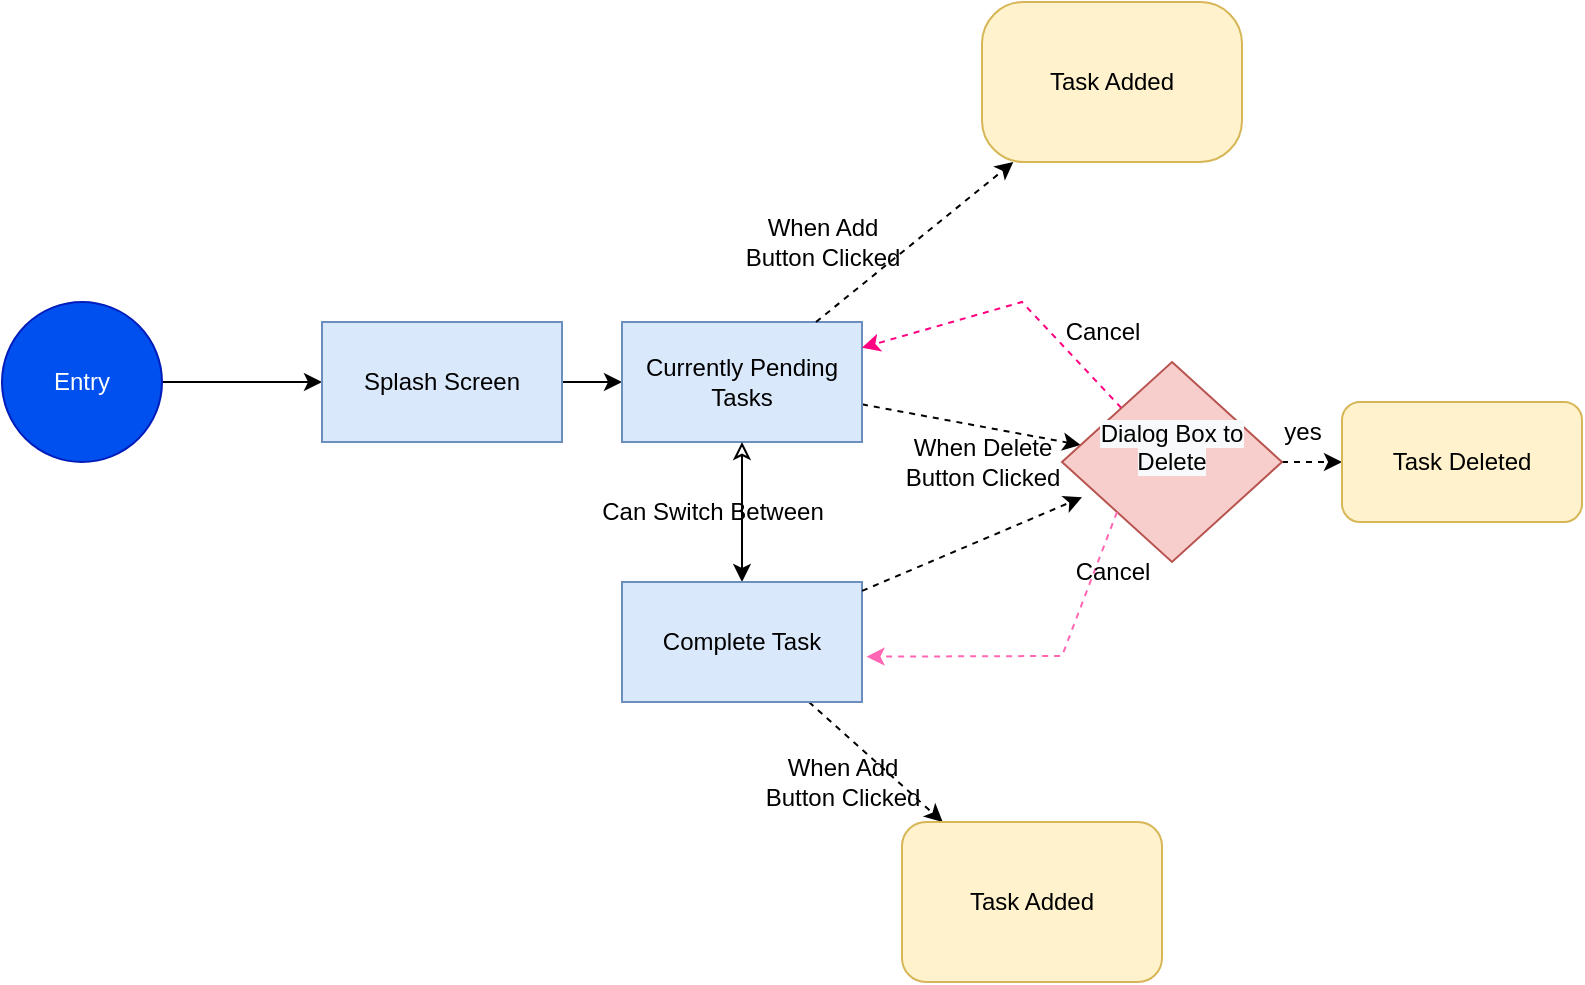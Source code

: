 <mxfile version="20.2.4" type="github" pages="2">
  <diagram id="3JKClkoAWJIU7tLhZZ0c" name="Page-1">
    <mxGraphModel dx="1038" dy="579" grid="1" gridSize="10" guides="1" tooltips="1" connect="1" arrows="1" fold="1" page="1" pageScale="1" pageWidth="827" pageHeight="1169" math="0" shadow="0">
      <root>
        <mxCell id="0" />
        <mxCell id="1" parent="0" />
        <mxCell id="EtReOd7Ml7j6U1EKV9bC-3" value="" style="edgeStyle=orthogonalEdgeStyle;rounded=0;orthogonalLoop=1;jettySize=auto;html=1;" edge="1" parent="1" source="EtReOd7Ml7j6U1EKV9bC-1">
          <mxGeometry relative="1" as="geometry">
            <mxPoint x="230" y="270" as="targetPoint" />
          </mxGeometry>
        </mxCell>
        <mxCell id="EtReOd7Ml7j6U1EKV9bC-1" value="Entry&lt;br&gt;" style="ellipse;whiteSpace=wrap;html=1;fillColor=#0050ef;fontColor=#ffffff;strokeColor=#001DBC;" vertex="1" parent="1">
          <mxGeometry x="70" y="230" width="80" height="80" as="geometry" />
        </mxCell>
        <mxCell id="EtReOd7Ml7j6U1EKV9bC-6" value="" style="edgeStyle=orthogonalEdgeStyle;rounded=0;orthogonalLoop=1;jettySize=auto;html=1;" edge="1" parent="1" source="EtReOd7Ml7j6U1EKV9bC-4" target="EtReOd7Ml7j6U1EKV9bC-5">
          <mxGeometry relative="1" as="geometry" />
        </mxCell>
        <mxCell id="EtReOd7Ml7j6U1EKV9bC-4" value="Splash Screen" style="rounded=0;whiteSpace=wrap;html=1;fillColor=#dae8fc;strokeColor=#6c8ebf;" vertex="1" parent="1">
          <mxGeometry x="230" y="240" width="120" height="60" as="geometry" />
        </mxCell>
        <mxCell id="WXnOiru8IFijh5b0T05g-3" value="" style="edgeStyle=none;rounded=0;orthogonalLoop=1;jettySize=auto;html=1;dashed=1;startArrow=none;startFill=0;strokeColor=default;" edge="1" parent="1" source="EtReOd7Ml7j6U1EKV9bC-5" target="WXnOiru8IFijh5b0T05g-1">
          <mxGeometry relative="1" as="geometry" />
        </mxCell>
        <mxCell id="EtReOd7Ml7j6U1EKV9bC-5" value="Currently Pending Tasks" style="rounded=0;whiteSpace=wrap;html=1;fillColor=#dae8fc;strokeColor=#6c8ebf;" vertex="1" parent="1">
          <mxGeometry x="380" y="240" width="120" height="60" as="geometry" />
        </mxCell>
        <mxCell id="EtReOd7Ml7j6U1EKV9bC-9" value="" style="rounded=0;orthogonalLoop=1;jettySize=auto;html=1;strokeColor=default;startArrow=classic;startFill=0;" edge="1" parent="1" source="EtReOd7Ml7j6U1EKV9bC-5" target="EtReOd7Ml7j6U1EKV9bC-8">
          <mxGeometry relative="1" as="geometry" />
        </mxCell>
        <mxCell id="EtReOd7Ml7j6U1EKV9bC-24" value="" style="edgeStyle=none;rounded=0;orthogonalLoop=1;jettySize=auto;html=1;dashed=1;startArrow=none;startFill=0;strokeColor=default;" edge="1" parent="1" source="EtReOd7Ml7j6U1EKV9bC-8" target="EtReOd7Ml7j6U1EKV9bC-23">
          <mxGeometry relative="1" as="geometry" />
        </mxCell>
        <mxCell id="EtReOd7Ml7j6U1EKV9bC-8" value="Complete Task" style="rounded=0;whiteSpace=wrap;html=1;fillColor=#dae8fc;strokeColor=#6c8ebf;" vertex="1" parent="1">
          <mxGeometry x="380" y="370" width="120" height="60" as="geometry" />
        </mxCell>
        <mxCell id="EtReOd7Ml7j6U1EKV9bC-12" value="" style="edgeStyle=none;rounded=0;orthogonalLoop=1;jettySize=auto;html=1;startArrow=none;startFill=0;strokeColor=default;dashed=1;" edge="1" parent="1" source="EtReOd7Ml7j6U1EKV9bC-5" target="EtReOd7Ml7j6U1EKV9bC-11">
          <mxGeometry relative="1" as="geometry" />
        </mxCell>
        <mxCell id="EtReOd7Ml7j6U1EKV9bC-11" value="Task Added" style="rounded=1;whiteSpace=wrap;html=1;fillColor=#fff2cc;strokeColor=#d6b656;arcSize=26;" vertex="1" parent="1">
          <mxGeometry x="560" y="80" width="130" height="80" as="geometry" />
        </mxCell>
        <mxCell id="EtReOd7Ml7j6U1EKV9bC-14" value="Can Switch Between" style="text;html=1;align=center;verticalAlign=middle;resizable=0;points=[];autosize=1;strokeColor=none;fillColor=none;" vertex="1" parent="1">
          <mxGeometry x="360" y="320" width="130" height="30" as="geometry" />
        </mxCell>
        <mxCell id="EtReOd7Ml7j6U1EKV9bC-15" value="When Add&lt;br&gt;Button Clicked" style="text;html=1;align=center;verticalAlign=middle;resizable=0;points=[];autosize=1;strokeColor=none;fillColor=none;" vertex="1" parent="1">
          <mxGeometry x="440" y="450" width="100" height="40" as="geometry" />
        </mxCell>
        <mxCell id="EtReOd7Ml7j6U1EKV9bC-17" value="" style="edgeStyle=none;rounded=0;orthogonalLoop=1;jettySize=auto;html=1;dashed=1;startArrow=none;startFill=0;strokeColor=default;" edge="1" parent="1" source="EtReOd7Ml7j6U1EKV9bC-8">
          <mxGeometry relative="1" as="geometry">
            <mxPoint x="610" y="327.66" as="targetPoint" />
          </mxGeometry>
        </mxCell>
        <mxCell id="EtReOd7Ml7j6U1EKV9bC-22" value="When Delete&lt;br&gt;Button Clicked" style="text;html=1;align=center;verticalAlign=middle;resizable=0;points=[];autosize=1;strokeColor=none;fillColor=none;" vertex="1" parent="1">
          <mxGeometry x="510" y="290" width="100" height="40" as="geometry" />
        </mxCell>
        <mxCell id="EtReOd7Ml7j6U1EKV9bC-23" value="Task Added" style="rounded=1;whiteSpace=wrap;html=1;fillColor=#fff2cc;strokeColor=#d6b656;" vertex="1" parent="1">
          <mxGeometry x="520" y="490" width="130" height="80" as="geometry" />
        </mxCell>
        <mxCell id="EtReOd7Ml7j6U1EKV9bC-25" value="When Add&lt;br&gt;Button Clicked" style="text;html=1;align=center;verticalAlign=middle;resizable=0;points=[];autosize=1;strokeColor=none;fillColor=none;" vertex="1" parent="1">
          <mxGeometry x="430" y="180" width="100" height="40" as="geometry" />
        </mxCell>
        <mxCell id="WXnOiru8IFijh5b0T05g-5" value="" style="edgeStyle=none;rounded=0;orthogonalLoop=1;jettySize=auto;html=1;dashed=1;startArrow=none;startFill=0;strokeColor=default;" edge="1" parent="1" source="WXnOiru8IFijh5b0T05g-1" target="WXnOiru8IFijh5b0T05g-4">
          <mxGeometry relative="1" as="geometry" />
        </mxCell>
        <mxCell id="WXnOiru8IFijh5b0T05g-7" value="" style="edgeStyle=none;rounded=0;orthogonalLoop=1;jettySize=auto;html=1;dashed=1;startArrow=none;startFill=0;strokeColor=#FF0080;" edge="1" parent="1" source="WXnOiru8IFijh5b0T05g-1" target="EtReOd7Ml7j6U1EKV9bC-5">
          <mxGeometry relative="1" as="geometry">
            <Array as="points">
              <mxPoint x="580" y="230" />
            </Array>
          </mxGeometry>
        </mxCell>
        <mxCell id="WXnOiru8IFijh5b0T05g-1" value="&#xa;&lt;span style=&quot;color: rgb(0, 0, 0); font-family: Helvetica; font-size: 12px; font-style: normal; font-variant-ligatures: normal; font-variant-caps: normal; font-weight: 400; letter-spacing: normal; orphans: 2; text-align: center; text-indent: 0px; text-transform: none; widows: 2; word-spacing: 0px; -webkit-text-stroke-width: 0px; background-color: rgb(248, 249, 250); text-decoration-thickness: initial; text-decoration-style: initial; text-decoration-color: initial; float: none; display: inline !important;&quot;&gt;Dialog Box to Delete&lt;/span&gt;&#xa;&#xa;" style="rhombus;whiteSpace=wrap;html=1;fillColor=#f8cecc;strokeColor=#b85450;" vertex="1" parent="1">
          <mxGeometry x="600" y="260" width="110" height="100" as="geometry" />
        </mxCell>
        <mxCell id="WXnOiru8IFijh5b0T05g-4" value="Task Deleted" style="rounded=1;whiteSpace=wrap;html=1;fillColor=#fff2cc;strokeColor=#d6b656;" vertex="1" parent="1">
          <mxGeometry x="740" y="280" width="120" height="60" as="geometry" />
        </mxCell>
        <mxCell id="WXnOiru8IFijh5b0T05g-6" value="yes" style="text;html=1;align=center;verticalAlign=middle;resizable=0;points=[];autosize=1;strokeColor=none;fillColor=none;" vertex="1" parent="1">
          <mxGeometry x="700" y="280" width="40" height="30" as="geometry" />
        </mxCell>
        <mxCell id="WXnOiru8IFijh5b0T05g-9" value="" style="edgeStyle=none;rounded=0;orthogonalLoop=1;jettySize=auto;html=1;dashed=1;startArrow=none;startFill=0;strokeColor=#FF66B3;exitX=0;exitY=1;exitDx=0;exitDy=0;entryX=1.019;entryY=0.622;entryDx=0;entryDy=0;entryPerimeter=0;" edge="1" parent="1" source="WXnOiru8IFijh5b0T05g-1" target="EtReOd7Ml7j6U1EKV9bC-8">
          <mxGeometry relative="1" as="geometry">
            <mxPoint x="646.142" y="416.235" as="sourcePoint" />
            <mxPoint x="520" y="386.154" as="targetPoint" />
            <Array as="points">
              <mxPoint x="600" y="407" />
            </Array>
          </mxGeometry>
        </mxCell>
        <mxCell id="WXnOiru8IFijh5b0T05g-10" value="Cancel&lt;br&gt;" style="text;html=1;align=center;verticalAlign=middle;resizable=0;points=[];autosize=1;strokeColor=none;fillColor=none;" vertex="1" parent="1">
          <mxGeometry x="590" y="230" width="60" height="30" as="geometry" />
        </mxCell>
        <mxCell id="WXnOiru8IFijh5b0T05g-11" value="Cancel&lt;br&gt;" style="text;html=1;align=center;verticalAlign=middle;resizable=0;points=[];autosize=1;strokeColor=none;fillColor=none;" vertex="1" parent="1">
          <mxGeometry x="595" y="350" width="60" height="30" as="geometry" />
        </mxCell>
      </root>
    </mxGraphModel>
  </diagram>
  <diagram id="mkT4GCr6XS4n311No6M_" name="Page-2">
    <mxGraphModel dx="1887" dy="1053" grid="1" gridSize="10" guides="1" tooltips="1" connect="1" arrows="1" fold="1" page="1" pageScale="1" pageWidth="827" pageHeight="1169" math="0" shadow="0">
      <root>
        <mxCell id="0" />
        <mxCell id="1" parent="0" />
      </root>
    </mxGraphModel>
  </diagram>
</mxfile>
